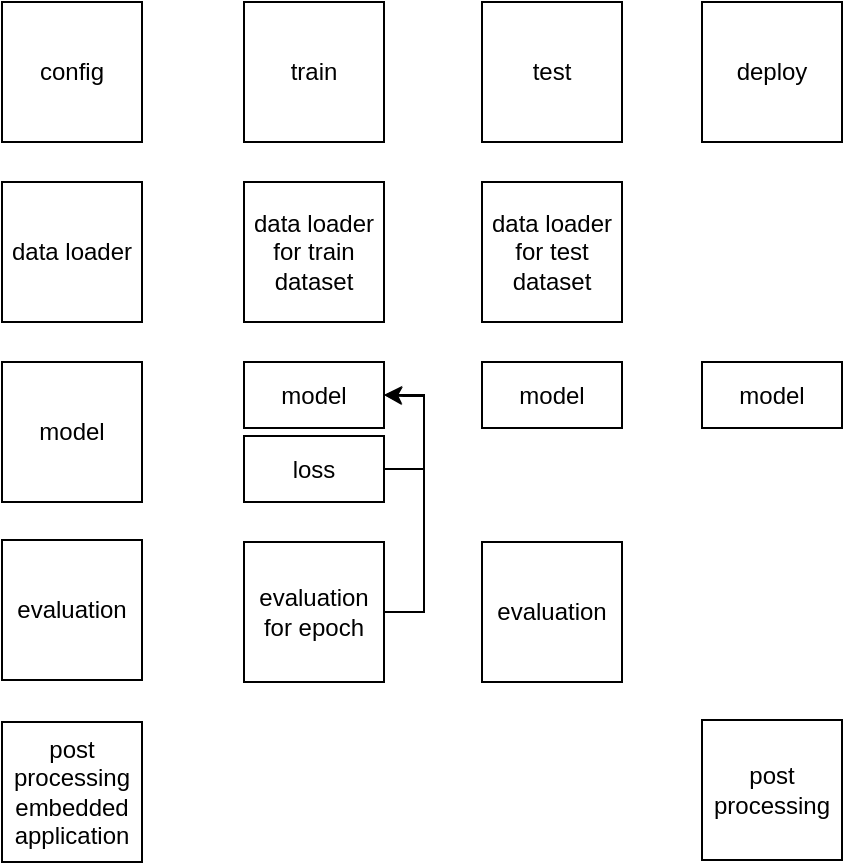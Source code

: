 <mxfile>
    <diagram id="tWHRz3rqCA3Z7lW31VuY" name="Page-1">
        <mxGraphModel dx="759" dy="587" grid="1" gridSize="10" guides="1" tooltips="1" connect="1" arrows="1" fold="1" page="1" pageScale="1" pageWidth="850" pageHeight="1100" math="0" shadow="0">
            <root>
                <mxCell id="0"/>
                <mxCell id="1" parent="0"/>
                <mxCell id="2" value="config" style="whiteSpace=wrap;html=1;aspect=fixed;" vertex="1" parent="1">
                    <mxGeometry x="40" y="170" width="70" height="70" as="geometry"/>
                </mxCell>
                <mxCell id="3" value="model" style="whiteSpace=wrap;html=1;" vertex="1" parent="1">
                    <mxGeometry x="40" y="350" width="70" height="70" as="geometry"/>
                </mxCell>
                <mxCell id="4" value="post processing&lt;div&gt;embedded application&lt;/div&gt;" style="whiteSpace=wrap;html=1;aspect=fixed;" vertex="1" parent="1">
                    <mxGeometry x="40" y="530" width="70" height="70" as="geometry"/>
                </mxCell>
                <mxCell id="5" value="data loader" style="whiteSpace=wrap;html=1;aspect=fixed;" vertex="1" parent="1">
                    <mxGeometry x="40" y="260" width="70" height="70" as="geometry"/>
                </mxCell>
                <mxCell id="6" value="train" style="whiteSpace=wrap;html=1;imageAspect=1;" vertex="1" parent="1">
                    <mxGeometry x="161" y="170" width="70" height="70" as="geometry"/>
                </mxCell>
                <mxCell id="7" value="data loader for train dataset" style="whiteSpace=wrap;html=1;aspect=fixed;" vertex="1" parent="1">
                    <mxGeometry x="161" y="260" width="70" height="70" as="geometry"/>
                </mxCell>
                <mxCell id="8" value="model" style="whiteSpace=wrap;html=1;imageAspect=1;" vertex="1" parent="1">
                    <mxGeometry x="161" y="350" width="70" height="33" as="geometry"/>
                </mxCell>
                <mxCell id="9" style="edgeStyle=orthogonalEdgeStyle;rounded=0;orthogonalLoop=1;jettySize=auto;html=1;entryX=1;entryY=0.5;entryDx=0;entryDy=0;" edge="1" parent="1" source="10" target="8">
                    <mxGeometry relative="1" as="geometry">
                        <mxPoint x="241" y="370" as="targetPoint"/>
                        <Array as="points">
                            <mxPoint x="251" y="404"/>
                            <mxPoint x="251" y="367"/>
                            <mxPoint x="241" y="367"/>
                        </Array>
                    </mxGeometry>
                </mxCell>
                <mxCell id="10" value="loss" style="whiteSpace=wrap;html=1;imageAspect=1;" vertex="1" parent="1">
                    <mxGeometry x="161" y="387" width="70" height="33" as="geometry"/>
                </mxCell>
                <mxCell id="11" style="edgeStyle=orthogonalEdgeStyle;rounded=0;orthogonalLoop=1;jettySize=auto;html=1;entryX=1;entryY=0.5;entryDx=0;entryDy=0;exitX=1;exitY=0.5;exitDx=0;exitDy=0;" edge="1" parent="1" source="12" target="8">
                    <mxGeometry relative="1" as="geometry">
                        <mxPoint x="251" y="370" as="targetPoint"/>
                    </mxGeometry>
                </mxCell>
                <mxCell id="12" value="evaluation for epoch" style="whiteSpace=wrap;html=1;imageAspect=1;" vertex="1" parent="1">
                    <mxGeometry x="161" y="440" width="70" height="70" as="geometry"/>
                </mxCell>
                <mxCell id="13" value="evaluation" style="whiteSpace=wrap;html=1;" vertex="1" parent="1">
                    <mxGeometry x="40" y="439" width="70" height="70" as="geometry"/>
                </mxCell>
                <mxCell id="14" value="test" style="whiteSpace=wrap;html=1;imageAspect=1;" vertex="1" parent="1">
                    <mxGeometry x="280" y="170" width="70" height="70" as="geometry"/>
                </mxCell>
                <mxCell id="15" value="data loader for test dataset" style="whiteSpace=wrap;html=1;aspect=fixed;" vertex="1" parent="1">
                    <mxGeometry x="280" y="260" width="70" height="70" as="geometry"/>
                </mxCell>
                <mxCell id="16" value="model" style="whiteSpace=wrap;html=1;imageAspect=1;" vertex="1" parent="1">
                    <mxGeometry x="280" y="350" width="70" height="33" as="geometry"/>
                </mxCell>
                <mxCell id="17" value="evaluation" style="whiteSpace=wrap;html=1;imageAspect=1;" vertex="1" parent="1">
                    <mxGeometry x="280" y="440" width="70" height="70" as="geometry"/>
                </mxCell>
                <mxCell id="18" value="deploy" style="whiteSpace=wrap;html=1;imageAspect=1;" vertex="1" parent="1">
                    <mxGeometry x="390" y="170" width="70" height="70" as="geometry"/>
                </mxCell>
                <mxCell id="19" value="model" style="whiteSpace=wrap;html=1;imageAspect=1;" vertex="1" parent="1">
                    <mxGeometry x="390" y="350" width="70" height="33" as="geometry"/>
                </mxCell>
                <mxCell id="20" value="post processing" style="whiteSpace=wrap;html=1;aspect=fixed;" vertex="1" parent="1">
                    <mxGeometry x="390" y="529" width="70" height="70" as="geometry"/>
                </mxCell>
            </root>
        </mxGraphModel>
    </diagram>
</mxfile>